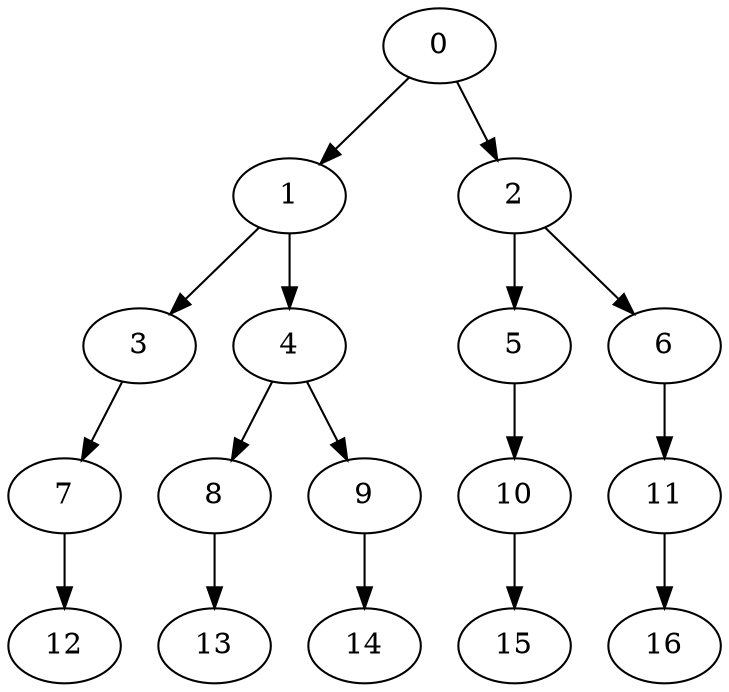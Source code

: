 digraph G {
		0 -> 1
		0 -> 2
		1 -> 3
		1 -> 4
		2 -> 5
		2 -> 6
		3 -> 7
		4 -> 8
		4 -> 9
		5 -> 10
		6 -> 11
		7 -> 12
		8 -> 13
		9 -> 14
		10 -> 15
		11 -> 16
}